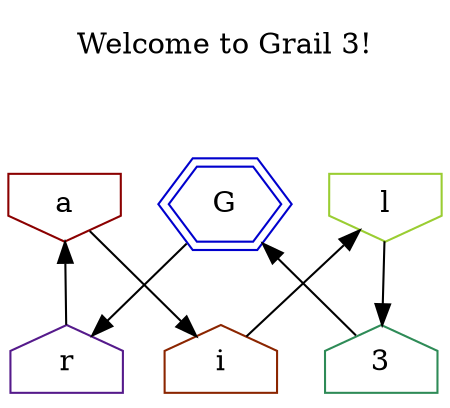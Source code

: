 digraph "Grail" {

top [label="Welcome to Grail 3!", shape=none];

g [label="G", peripheries=2, shape=hexagon, color=blue3];
r [shape=house, color=purple4];
a [shape=invhouse, color=red4];
i [shape=house, color=orangered4];
l [shape=invhouse, color=yellowgreen];
3 [shape=house, color=seagreen4];

top -> g [style=invis];
a -> r [dir=back];
g -> r;
g -> 3 [dir=back];
l -> 3;
l -> i [dir=back];
a -> i;
}